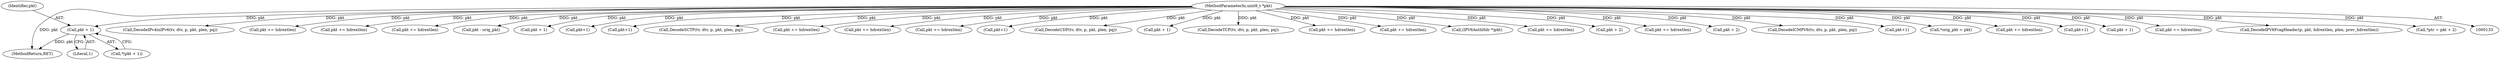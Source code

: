 digraph "0_suricata_11f3659f64a4e42e90cb3c09fcef66894205aefe@pointer" {
"1000422" [label="(Call,pkt + 1)"];
"1000137" [label="(MethodParameterIn,uint8_t *pkt)"];
"1000137" [label="(MethodParameterIn,uint8_t *pkt)"];
"1001090" [label="(MethodReturn,RET)"];
"1001030" [label="(Call,DecodeIPv4inIPv6(tv, dtv, p, pkt, plen, pq))"];
"1001019" [label="(Call,pkt += hdrextlen)"];
"1000854" [label="(Call,pkt += hdrextlen)"];
"1000893" [label="(Call,pkt += hdrextlen)"];
"1000809" [label="(Call,pkt - orig_pkt)"];
"1000835" [label="(Call,pkt + 1)"];
"1001057" [label="(Call,pkt+1)"];
"1000270" [label="(Call,pkt+1)"];
"1000252" [label="(Call,DecodeSCTP(tv, dtv, p, pkt, plen, pq))"];
"1000423" [label="(Identifier,pkt)"];
"1000503" [label="(Call,pkt += hdrextlen)"];
"1000331" [label="(Call,pkt += hdrextlen)"];
"1000937" [label="(Call,pkt += hdrextlen)"];
"1000965" [label="(Call,pkt+1)"];
"1000424" [label="(Literal,1)"];
"1000228" [label="(Call,DecodeUDP(tv, dtv, p, pkt, plen, pq))"];
"1000466" [label="(Call,pkt + 1)"];
"1000216" [label="(Call,DecodeTCP(tv, dtv, p, pkt, plen, pq))"];
"1000484" [label="(Call,pkt += hdrextlen)"];
"1001005" [label="(Call,pkt += hdrextlen)"];
"1000982" [label="(Call,(IPV6AuthHdr *)pkt)"];
"1000293" [label="(Call,pkt += hdrextlen)"];
"1000388" [label="(Call,pkt + 2)"];
"1001074" [label="(Call,pkt += hdrextlen)"];
"1000309" [label="(Call,pkt + 2)"];
"1000240" [label="(Call,DecodeICMPV6(tv, dtv, p, pkt, plen, pq))"];
"1000371" [label="(Call,pkt+1)"];
"1000143" [label="(Call,*orig_pkt = pkt)"];
"1000422" [label="(Call,pkt + 1)"];
"1000421" [label="(Call,*(pkt + 1))"];
"1000786" [label="(Call,pkt += hdrextlen)"];
"1000956" [label="(Call,pkt+1)"];
"1000445" [label="(Call,pkt + 1)"];
"1000406" [label="(Call,pkt += hdrextlen)"];
"1000863" [label="(Call,DecodeIPV6FragHeader(p, pkt, hdrextlen, plen, prev_hdrextlen))"];
"1000386" [label="(Call,*ptr = pkt + 2)"];
"1000422" -> "1000421"  [label="AST: "];
"1000422" -> "1000424"  [label="CFG: "];
"1000423" -> "1000422"  [label="AST: "];
"1000424" -> "1000422"  [label="AST: "];
"1000421" -> "1000422"  [label="CFG: "];
"1000422" -> "1001090"  [label="DDG: pkt"];
"1000137" -> "1000422"  [label="DDG: pkt"];
"1000137" -> "1000133"  [label="AST: "];
"1000137" -> "1001090"  [label="DDG: pkt"];
"1000137" -> "1000143"  [label="DDG: pkt"];
"1000137" -> "1000216"  [label="DDG: pkt"];
"1000137" -> "1000228"  [label="DDG: pkt"];
"1000137" -> "1000240"  [label="DDG: pkt"];
"1000137" -> "1000252"  [label="DDG: pkt"];
"1000137" -> "1000270"  [label="DDG: pkt"];
"1000137" -> "1000293"  [label="DDG: pkt"];
"1000137" -> "1000309"  [label="DDG: pkt"];
"1000137" -> "1000331"  [label="DDG: pkt"];
"1000137" -> "1000371"  [label="DDG: pkt"];
"1000137" -> "1000386"  [label="DDG: pkt"];
"1000137" -> "1000388"  [label="DDG: pkt"];
"1000137" -> "1000406"  [label="DDG: pkt"];
"1000137" -> "1000445"  [label="DDG: pkt"];
"1000137" -> "1000466"  [label="DDG: pkt"];
"1000137" -> "1000484"  [label="DDG: pkt"];
"1000137" -> "1000503"  [label="DDG: pkt"];
"1000137" -> "1000786"  [label="DDG: pkt"];
"1000137" -> "1000809"  [label="DDG: pkt"];
"1000137" -> "1000835"  [label="DDG: pkt"];
"1000137" -> "1000854"  [label="DDG: pkt"];
"1000137" -> "1000863"  [label="DDG: pkt"];
"1000137" -> "1000893"  [label="DDG: pkt"];
"1000137" -> "1000937"  [label="DDG: pkt"];
"1000137" -> "1000956"  [label="DDG: pkt"];
"1000137" -> "1000965"  [label="DDG: pkt"];
"1000137" -> "1000982"  [label="DDG: pkt"];
"1000137" -> "1001005"  [label="DDG: pkt"];
"1000137" -> "1001019"  [label="DDG: pkt"];
"1000137" -> "1001030"  [label="DDG: pkt"];
"1000137" -> "1001057"  [label="DDG: pkt"];
"1000137" -> "1001074"  [label="DDG: pkt"];
}
